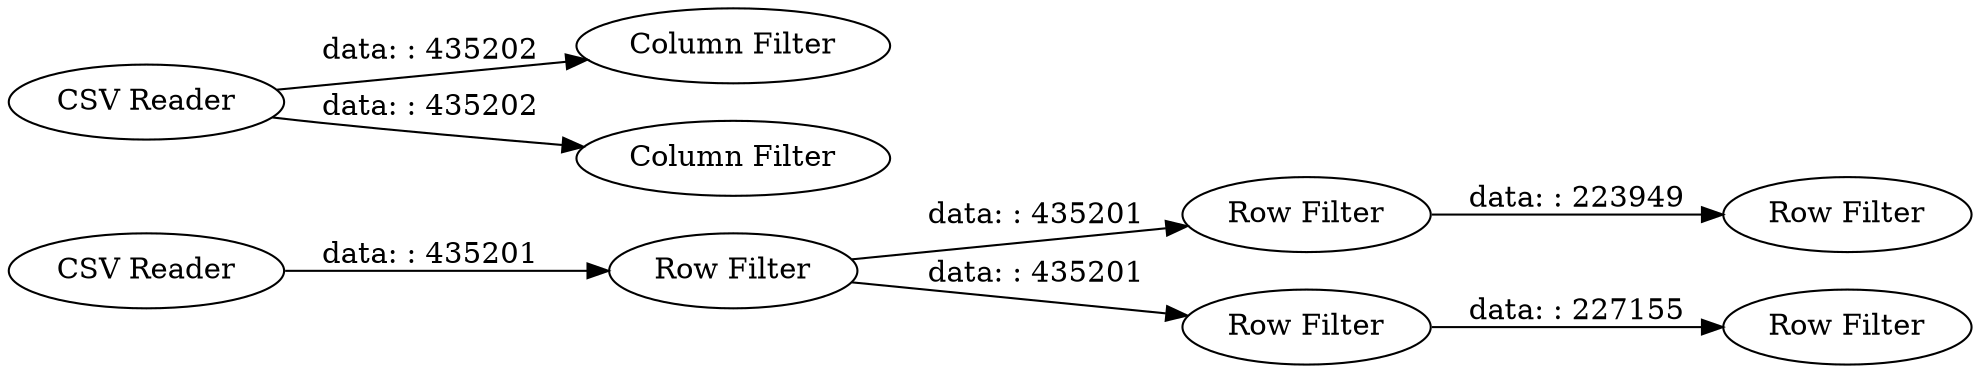 digraph {
	"-6070597528482940285_2" [label="Row Filter"]
	"-6070597528482940285_4" [label="Row Filter"]
	"-6070597528482940285_5" [label="Row Filter"]
	"-6070597528482940285_7" [label="CSV Reader"]
	"-6070597528482940285_3" [label="Row Filter"]
	"-6070597528482940285_8" [label="Column Filter"]
	"-6070597528482940285_6" [label="Row Filter"]
	"-6070597528482940285_9" [label="Column Filter"]
	"-6070597528482940285_1" [label="CSV Reader"]
	"-6070597528482940285_2" -> "-6070597528482940285_4" [label="data: : 435201"]
	"-6070597528482940285_2" -> "-6070597528482940285_3" [label="data: : 435201"]
	"-6070597528482940285_4" -> "-6070597528482940285_6" [label="data: : 223949"]
	"-6070597528482940285_7" -> "-6070597528482940285_9" [label="data: : 435202"]
	"-6070597528482940285_7" -> "-6070597528482940285_8" [label="data: : 435202"]
	"-6070597528482940285_3" -> "-6070597528482940285_5" [label="data: : 227155"]
	"-6070597528482940285_1" -> "-6070597528482940285_2" [label="data: : 435201"]
	rankdir=LR
}
